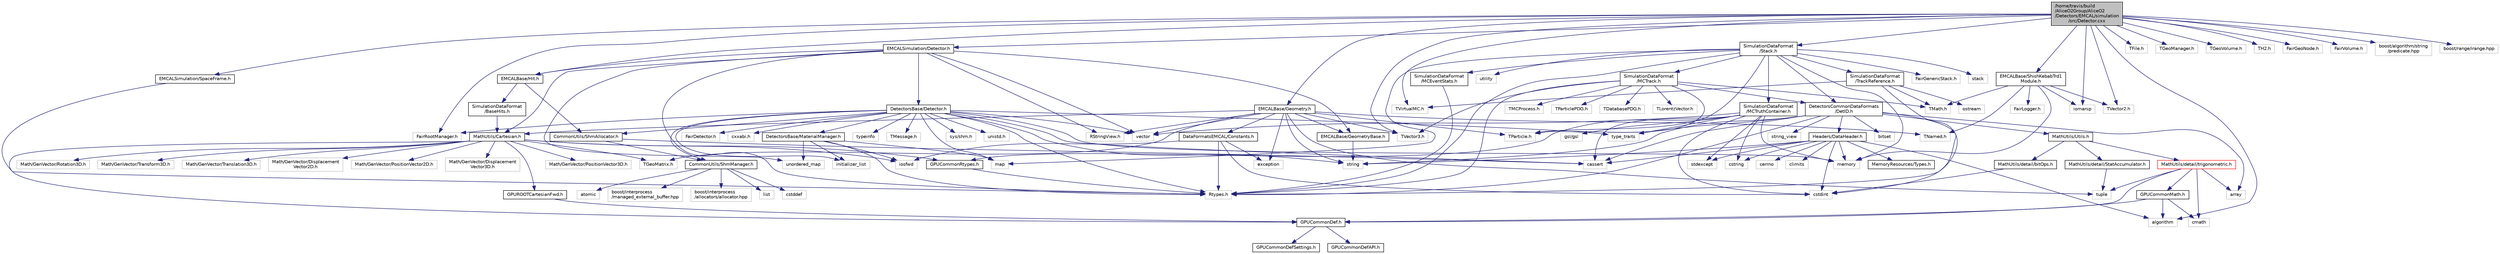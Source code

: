 digraph "/home/travis/build/AliceO2Group/AliceO2/Detectors/EMCAL/simulation/src/Detector.cxx"
{
 // INTERACTIVE_SVG=YES
  bgcolor="transparent";
  edge [fontname="Helvetica",fontsize="10",labelfontname="Helvetica",labelfontsize="10"];
  node [fontname="Helvetica",fontsize="10",shape=record];
  Node0 [label="/home/travis/build\l/AliceO2Group/AliceO2\l/Detectors/EMCAL/simulation\l/src/Detector.cxx",height=0.2,width=0.4,color="black", fillcolor="grey75", style="filled", fontcolor="black"];
  Node0 -> Node1 [color="midnightblue",fontsize="10",style="solid",fontname="Helvetica"];
  Node1 [label="algorithm",height=0.2,width=0.4,color="grey75"];
  Node0 -> Node2 [color="midnightblue",fontsize="10",style="solid",fontname="Helvetica"];
  Node2 [label="iomanip",height=0.2,width=0.4,color="grey75"];
  Node0 -> Node3 [color="midnightblue",fontsize="10",style="solid",fontname="Helvetica"];
  Node3 [label="TFile.h",height=0.2,width=0.4,color="grey75"];
  Node0 -> Node4 [color="midnightblue",fontsize="10",style="solid",fontname="Helvetica"];
  Node4 [label="TGeoManager.h",height=0.2,width=0.4,color="grey75"];
  Node0 -> Node5 [color="midnightblue",fontsize="10",style="solid",fontname="Helvetica"];
  Node5 [label="TGeoVolume.h",height=0.2,width=0.4,color="grey75"];
  Node0 -> Node6 [color="midnightblue",fontsize="10",style="solid",fontname="Helvetica"];
  Node6 [label="TH2.h",height=0.2,width=0.4,color="grey75"];
  Node0 -> Node7 [color="midnightblue",fontsize="10",style="solid",fontname="Helvetica"];
  Node7 [label="TVirtualMC.h",height=0.2,width=0.4,color="grey75"];
  Node0 -> Node8 [color="midnightblue",fontsize="10",style="solid",fontname="Helvetica"];
  Node8 [label="TVector2.h",height=0.2,width=0.4,color="grey75"];
  Node0 -> Node9 [color="midnightblue",fontsize="10",style="solid",fontname="Helvetica"];
  Node9 [label="TVector3.h",height=0.2,width=0.4,color="grey75"];
  Node0 -> Node10 [color="midnightblue",fontsize="10",style="solid",fontname="Helvetica"];
  Node10 [label="FairGeoNode.h",height=0.2,width=0.4,color="grey75"];
  Node0 -> Node11 [color="midnightblue",fontsize="10",style="solid",fontname="Helvetica"];
  Node11 [label="FairRootManager.h",height=0.2,width=0.4,color="grey75"];
  Node0 -> Node12 [color="midnightblue",fontsize="10",style="solid",fontname="Helvetica"];
  Node12 [label="FairVolume.h",height=0.2,width=0.4,color="grey75"];
  Node0 -> Node13 [color="midnightblue",fontsize="10",style="solid",fontname="Helvetica"];
  Node13 [label="EMCALBase/Geometry.h",height=0.2,width=0.4,color="black",URL="$dd/da8/EMCAL_2base_2include_2EMCALBase_2Geometry_8h.html"];
  Node13 -> Node14 [color="midnightblue",fontsize="10",style="solid",fontname="Helvetica"];
  Node14 [label="exception",height=0.2,width=0.4,color="grey75"];
  Node13 -> Node15 [color="midnightblue",fontsize="10",style="solid",fontname="Helvetica"];
  Node15 [label="string",height=0.2,width=0.4,color="grey75"];
  Node13 -> Node16 [color="midnightblue",fontsize="10",style="solid",fontname="Helvetica"];
  Node16 [label="tuple",height=0.2,width=0.4,color="grey75"];
  Node13 -> Node17 [color="midnightblue",fontsize="10",style="solid",fontname="Helvetica"];
  Node17 [label="vector",height=0.2,width=0.4,color="grey75"];
  Node13 -> Node18 [color="midnightblue",fontsize="10",style="solid",fontname="Helvetica"];
  Node18 [label="RStringView.h",height=0.2,width=0.4,color="grey75"];
  Node13 -> Node19 [color="midnightblue",fontsize="10",style="solid",fontname="Helvetica"];
  Node19 [label="TGeoMatrix.h",height=0.2,width=0.4,color="grey75"];
  Node13 -> Node20 [color="midnightblue",fontsize="10",style="solid",fontname="Helvetica"];
  Node20 [label="TNamed.h",height=0.2,width=0.4,color="grey75"];
  Node13 -> Node21 [color="midnightblue",fontsize="10",style="solid",fontname="Helvetica"];
  Node21 [label="TParticle.h",height=0.2,width=0.4,color="grey75"];
  Node13 -> Node9 [color="midnightblue",fontsize="10",style="solid",fontname="Helvetica"];
  Node13 -> Node22 [color="midnightblue",fontsize="10",style="solid",fontname="Helvetica"];
  Node22 [label="DataFormatsEMCAL/Constants.h",height=0.2,width=0.4,color="black",URL="$dd/dda/DataFormats_2Detectors_2EMCAL_2include_2DataFormatsEMCAL_2Constants_8h.html"];
  Node22 -> Node23 [color="midnightblue",fontsize="10",style="solid",fontname="Helvetica"];
  Node23 [label="Rtypes.h",height=0.2,width=0.4,color="grey75"];
  Node22 -> Node24 [color="midnightblue",fontsize="10",style="solid",fontname="Helvetica"];
  Node24 [label="iosfwd",height=0.2,width=0.4,color="grey75"];
  Node22 -> Node14 [color="midnightblue",fontsize="10",style="solid",fontname="Helvetica"];
  Node22 -> Node25 [color="midnightblue",fontsize="10",style="solid",fontname="Helvetica"];
  Node25 [label="cstdint",height=0.2,width=0.4,color="grey75"];
  Node13 -> Node26 [color="midnightblue",fontsize="10",style="solid",fontname="Helvetica"];
  Node26 [label="EMCALBase/GeometryBase.h",height=0.2,width=0.4,color="black",URL="$db/dcf/EMCAL_2base_2include_2EMCALBase_2GeometryBase_8h.html"];
  Node26 -> Node15 [color="midnightblue",fontsize="10",style="solid",fontname="Helvetica"];
  Node13 -> Node27 [color="midnightblue",fontsize="10",style="solid",fontname="Helvetica"];
  Node27 [label="MathUtils/Cartesian.h",height=0.2,width=0.4,color="black",URL="$dc/d73/Cartesian_8h.html"];
  Node27 -> Node28 [color="midnightblue",fontsize="10",style="solid",fontname="Helvetica"];
  Node28 [label="GPUCommonDef.h",height=0.2,width=0.4,color="black",URL="$df/d21/GPUCommonDef_8h.html"];
  Node28 -> Node29 [color="midnightblue",fontsize="10",style="solid",fontname="Helvetica"];
  Node29 [label="GPUCommonDefSettings.h",height=0.2,width=0.4,color="black",URL="$d5/d93/GPUCommonDefSettings_8h.html"];
  Node28 -> Node30 [color="midnightblue",fontsize="10",style="solid",fontname="Helvetica"];
  Node30 [label="GPUCommonDefAPI.h",height=0.2,width=0.4,color="black",URL="$da/d5a/GPUCommonDefAPI_8h.html"];
  Node27 -> Node31 [color="midnightblue",fontsize="10",style="solid",fontname="Helvetica"];
  Node31 [label="GPUCommonRtypes.h",height=0.2,width=0.4,color="black",URL="$d2/d45/GPUCommonRtypes_8h.html"];
  Node31 -> Node23 [color="midnightblue",fontsize="10",style="solid",fontname="Helvetica"];
  Node27 -> Node32 [color="midnightblue",fontsize="10",style="solid",fontname="Helvetica"];
  Node32 [label="Math/GenVector/Displacement\lVector3D.h",height=0.2,width=0.4,color="grey75"];
  Node27 -> Node33 [color="midnightblue",fontsize="10",style="solid",fontname="Helvetica"];
  Node33 [label="Math/GenVector/PositionVector3D.h",height=0.2,width=0.4,color="grey75"];
  Node27 -> Node34 [color="midnightblue",fontsize="10",style="solid",fontname="Helvetica"];
  Node34 [label="Math/GenVector/Rotation3D.h",height=0.2,width=0.4,color="grey75"];
  Node27 -> Node35 [color="midnightblue",fontsize="10",style="solid",fontname="Helvetica"];
  Node35 [label="Math/GenVector/Transform3D.h",height=0.2,width=0.4,color="grey75"];
  Node27 -> Node36 [color="midnightblue",fontsize="10",style="solid",fontname="Helvetica"];
  Node36 [label="Math/GenVector/Translation3D.h",height=0.2,width=0.4,color="grey75"];
  Node27 -> Node37 [color="midnightblue",fontsize="10",style="solid",fontname="Helvetica"];
  Node37 [label="Math/GenVector/Displacement\lVector2D.h",height=0.2,width=0.4,color="grey75"];
  Node27 -> Node38 [color="midnightblue",fontsize="10",style="solid",fontname="Helvetica"];
  Node38 [label="Math/GenVector/PositionVector2D.h",height=0.2,width=0.4,color="grey75"];
  Node27 -> Node19 [color="midnightblue",fontsize="10",style="solid",fontname="Helvetica"];
  Node27 -> Node24 [color="midnightblue",fontsize="10",style="solid",fontname="Helvetica"];
  Node27 -> Node39 [color="midnightblue",fontsize="10",style="solid",fontname="Helvetica"];
  Node39 [label="GPUROOTCartesianFwd.h",height=0.2,width=0.4,color="black",URL="$d1/da8/GPUROOTCartesianFwd_8h.html"];
  Node39 -> Node28 [color="midnightblue",fontsize="10",style="solid",fontname="Helvetica"];
  Node0 -> Node40 [color="midnightblue",fontsize="10",style="solid",fontname="Helvetica"];
  Node40 [label="EMCALBase/Hit.h",height=0.2,width=0.4,color="black",URL="$d8/d16/Detectors_2EMCAL_2base_2include_2EMCALBase_2Hit_8h.html"];
  Node40 -> Node41 [color="midnightblue",fontsize="10",style="solid",fontname="Helvetica"];
  Node41 [label="SimulationDataFormat\l/BaseHits.h",height=0.2,width=0.4,color="black",URL="$d4/d25/BaseHits_8h.html"];
  Node41 -> Node27 [color="midnightblue",fontsize="10",style="solid",fontname="Helvetica"];
  Node40 -> Node42 [color="midnightblue",fontsize="10",style="solid",fontname="Helvetica"];
  Node42 [label="CommonUtils/ShmAllocator.h",height=0.2,width=0.4,color="black",URL="$d0/d91/ShmAllocator_8h.html"];
  Node42 -> Node43 [color="midnightblue",fontsize="10",style="solid",fontname="Helvetica"];
  Node43 [label="CommonUtils/ShmManager.h",height=0.2,width=0.4,color="black",URL="$de/d61/ShmManager_8h.html"];
  Node43 -> Node44 [color="midnightblue",fontsize="10",style="solid",fontname="Helvetica"];
  Node44 [label="list",height=0.2,width=0.4,color="grey75"];
  Node43 -> Node45 [color="midnightblue",fontsize="10",style="solid",fontname="Helvetica"];
  Node45 [label="cstddef",height=0.2,width=0.4,color="grey75"];
  Node43 -> Node46 [color="midnightblue",fontsize="10",style="solid",fontname="Helvetica"];
  Node46 [label="atomic",height=0.2,width=0.4,color="grey75"];
  Node43 -> Node47 [color="midnightblue",fontsize="10",style="solid",fontname="Helvetica"];
  Node47 [label="boost/interprocess\l/managed_external_buffer.hpp",height=0.2,width=0.4,color="grey75"];
  Node43 -> Node48 [color="midnightblue",fontsize="10",style="solid",fontname="Helvetica"];
  Node48 [label="boost/interprocess\l/allocators/allocator.hpp",height=0.2,width=0.4,color="grey75"];
  Node42 -> Node49 [color="midnightblue",fontsize="10",style="solid",fontname="Helvetica"];
  Node49 [label="cassert",height=0.2,width=0.4,color="grey75"];
  Node0 -> Node50 [color="midnightblue",fontsize="10",style="solid",fontname="Helvetica"];
  Node50 [label="EMCALBase/ShishKebabTrd1\lModule.h",height=0.2,width=0.4,color="black",URL="$d8/d00/ShishKebabTrd1Module_8h.html"];
  Node50 -> Node2 [color="midnightblue",fontsize="10",style="solid",fontname="Helvetica"];
  Node50 -> Node51 [color="midnightblue",fontsize="10",style="solid",fontname="Helvetica"];
  Node51 [label="memory",height=0.2,width=0.4,color="grey75"];
  Node50 -> Node52 [color="midnightblue",fontsize="10",style="solid",fontname="Helvetica"];
  Node52 [label="TMath.h",height=0.2,width=0.4,color="grey75"];
  Node50 -> Node20 [color="midnightblue",fontsize="10",style="solid",fontname="Helvetica"];
  Node50 -> Node8 [color="midnightblue",fontsize="10",style="solid",fontname="Helvetica"];
  Node50 -> Node53 [color="midnightblue",fontsize="10",style="solid",fontname="Helvetica"];
  Node53 [label="FairLogger.h",height=0.2,width=0.4,color="grey75"];
  Node0 -> Node54 [color="midnightblue",fontsize="10",style="solid",fontname="Helvetica"];
  Node54 [label="EMCALSimulation/Detector.h",height=0.2,width=0.4,color="black",URL="$d8/d3d/EMCAL_2simulation_2include_2EMCALSimulation_2Detector_8h.html"];
  Node54 -> Node55 [color="midnightblue",fontsize="10",style="solid",fontname="Helvetica"];
  Node55 [label="DetectorsBase/Detector.h",height=0.2,width=0.4,color="black",URL="$d1/d3a/Base_2include_2DetectorsBase_2Detector_8h.html"];
  Node55 -> Node56 [color="midnightblue",fontsize="10",style="solid",fontname="Helvetica"];
  Node56 [label="map",height=0.2,width=0.4,color="grey75"];
  Node55 -> Node17 [color="midnightblue",fontsize="10",style="solid",fontname="Helvetica"];
  Node55 -> Node57 [color="midnightblue",fontsize="10",style="solid",fontname="Helvetica"];
  Node57 [label="initializer_list",height=0.2,width=0.4,color="grey75"];
  Node55 -> Node51 [color="midnightblue",fontsize="10",style="solid",fontname="Helvetica"];
  Node55 -> Node58 [color="midnightblue",fontsize="10",style="solid",fontname="Helvetica"];
  Node58 [label="FairDetector.h",height=0.2,width=0.4,color="grey75"];
  Node55 -> Node11 [color="midnightblue",fontsize="10",style="solid",fontname="Helvetica"];
  Node55 -> Node59 [color="midnightblue",fontsize="10",style="solid",fontname="Helvetica"];
  Node59 [label="DetectorsBase/MaterialManager.h",height=0.2,width=0.4,color="black",URL="$d0/d9a/MaterialManager_8h.html"];
  Node59 -> Node23 [color="midnightblue",fontsize="10",style="solid",fontname="Helvetica"];
  Node59 -> Node56 [color="midnightblue",fontsize="10",style="solid",fontname="Helvetica"];
  Node59 -> Node60 [color="midnightblue",fontsize="10",style="solid",fontname="Helvetica"];
  Node60 [label="unordered_map",height=0.2,width=0.4,color="grey75"];
  Node59 -> Node57 [color="midnightblue",fontsize="10",style="solid",fontname="Helvetica"];
  Node59 -> Node24 [color="midnightblue",fontsize="10",style="solid",fontname="Helvetica"];
  Node55 -> Node23 [color="midnightblue",fontsize="10",style="solid",fontname="Helvetica"];
  Node55 -> Node61 [color="midnightblue",fontsize="10",style="solid",fontname="Helvetica"];
  Node61 [label="cxxabi.h",height=0.2,width=0.4,color="grey75"];
  Node55 -> Node62 [color="midnightblue",fontsize="10",style="solid",fontname="Helvetica"];
  Node62 [label="typeinfo",height=0.2,width=0.4,color="grey75"];
  Node55 -> Node63 [color="midnightblue",fontsize="10",style="solid",fontname="Helvetica"];
  Node63 [label="type_traits",height=0.2,width=0.4,color="grey75"];
  Node55 -> Node15 [color="midnightblue",fontsize="10",style="solid",fontname="Helvetica"];
  Node55 -> Node64 [color="midnightblue",fontsize="10",style="solid",fontname="Helvetica"];
  Node64 [label="TMessage.h",height=0.2,width=0.4,color="grey75"];
  Node55 -> Node43 [color="midnightblue",fontsize="10",style="solid",fontname="Helvetica"];
  Node55 -> Node42 [color="midnightblue",fontsize="10",style="solid",fontname="Helvetica"];
  Node55 -> Node65 [color="midnightblue",fontsize="10",style="solid",fontname="Helvetica"];
  Node65 [label="sys/shm.h",height=0.2,width=0.4,color="grey75"];
  Node55 -> Node66 [color="midnightblue",fontsize="10",style="solid",fontname="Helvetica"];
  Node66 [label="unistd.h",height=0.2,width=0.4,color="grey75"];
  Node55 -> Node49 [color="midnightblue",fontsize="10",style="solid",fontname="Helvetica"];
  Node54 -> Node40 [color="midnightblue",fontsize="10",style="solid",fontname="Helvetica"];
  Node54 -> Node26 [color="midnightblue",fontsize="10",style="solid",fontname="Helvetica"];
  Node54 -> Node27 [color="midnightblue",fontsize="10",style="solid",fontname="Helvetica"];
  Node54 -> Node18 [color="midnightblue",fontsize="10",style="solid",fontname="Helvetica"];
  Node54 -> Node23 [color="midnightblue",fontsize="10",style="solid",fontname="Helvetica"];
  Node54 -> Node17 [color="midnightblue",fontsize="10",style="solid",fontname="Helvetica"];
  Node54 -> Node60 [color="midnightblue",fontsize="10",style="solid",fontname="Helvetica"];
  Node0 -> Node67 [color="midnightblue",fontsize="10",style="solid",fontname="Helvetica"];
  Node67 [label="EMCALSimulation/SpaceFrame.h",height=0.2,width=0.4,color="black",URL="$d0/d7b/SpaceFrame_8h.html"];
  Node67 -> Node23 [color="midnightblue",fontsize="10",style="solid",fontname="Helvetica"];
  Node0 -> Node68 [color="midnightblue",fontsize="10",style="solid",fontname="Helvetica"];
  Node68 [label="SimulationDataFormat\l/Stack.h",height=0.2,width=0.4,color="black",URL="$d4/d03/simulation_2include_2SimulationDataFormat_2Stack_8h.html"];
  Node68 -> Node69 [color="midnightblue",fontsize="10",style="solid",fontname="Helvetica"];
  Node69 [label="DetectorsCommonDataFormats\l/DetID.h",height=0.2,width=0.4,color="black",URL="$d6/d31/DetID_8h.html"];
  Node69 -> Node23 [color="midnightblue",fontsize="10",style="solid",fontname="Helvetica"];
  Node69 -> Node70 [color="midnightblue",fontsize="10",style="solid",fontname="Helvetica"];
  Node70 [label="array",height=0.2,width=0.4,color="grey75"];
  Node69 -> Node71 [color="midnightblue",fontsize="10",style="solid",fontname="Helvetica"];
  Node71 [label="bitset",height=0.2,width=0.4,color="grey75"];
  Node69 -> Node49 [color="midnightblue",fontsize="10",style="solid",fontname="Helvetica"];
  Node69 -> Node25 [color="midnightblue",fontsize="10",style="solid",fontname="Helvetica"];
  Node69 -> Node72 [color="midnightblue",fontsize="10",style="solid",fontname="Helvetica"];
  Node72 [label="string_view",height=0.2,width=0.4,color="grey75"];
  Node69 -> Node15 [color="midnightblue",fontsize="10",style="solid",fontname="Helvetica"];
  Node69 -> Node63 [color="midnightblue",fontsize="10",style="solid",fontname="Helvetica"];
  Node69 -> Node73 [color="midnightblue",fontsize="10",style="solid",fontname="Helvetica"];
  Node73 [label="MathUtils/Utils.h",height=0.2,width=0.4,color="black",URL="$d9/d52/Common_2MathUtils_2include_2MathUtils_2Utils_8h.html"];
  Node73 -> Node74 [color="midnightblue",fontsize="10",style="solid",fontname="Helvetica"];
  Node74 [label="MathUtils/detail/bitOps.h",height=0.2,width=0.4,color="black",URL="$de/def/bitOps_8h.html"];
  Node74 -> Node25 [color="midnightblue",fontsize="10",style="solid",fontname="Helvetica"];
  Node73 -> Node75 [color="midnightblue",fontsize="10",style="solid",fontname="Helvetica"];
  Node75 [label="MathUtils/detail/StatAccumulator.h",height=0.2,width=0.4,color="black",URL="$d3/dfc/StatAccumulator_8h.html"];
  Node75 -> Node16 [color="midnightblue",fontsize="10",style="solid",fontname="Helvetica"];
  Node73 -> Node76 [color="midnightblue",fontsize="10",style="solid",fontname="Helvetica"];
  Node76 [label="MathUtils/detail/trigonometric.h",height=0.2,width=0.4,color="red",URL="$dd/d7d/trigonometric_8h.html"];
  Node76 -> Node70 [color="midnightblue",fontsize="10",style="solid",fontname="Helvetica"];
  Node76 -> Node77 [color="midnightblue",fontsize="10",style="solid",fontname="Helvetica"];
  Node77 [label="cmath",height=0.2,width=0.4,color="grey75"];
  Node76 -> Node16 [color="midnightblue",fontsize="10",style="solid",fontname="Helvetica"];
  Node76 -> Node28 [color="midnightblue",fontsize="10",style="solid",fontname="Helvetica"];
  Node76 -> Node78 [color="midnightblue",fontsize="10",style="solid",fontname="Helvetica"];
  Node78 [label="GPUCommonMath.h",height=0.2,width=0.4,color="black",URL="$d6/da2/GPUCommonMath_8h.html"];
  Node78 -> Node28 [color="midnightblue",fontsize="10",style="solid",fontname="Helvetica"];
  Node78 -> Node77 [color="midnightblue",fontsize="10",style="solid",fontname="Helvetica"];
  Node78 -> Node1 [color="midnightblue",fontsize="10",style="solid",fontname="Helvetica"];
  Node69 -> Node80 [color="midnightblue",fontsize="10",style="solid",fontname="Helvetica"];
  Node80 [label="Headers/DataHeader.h",height=0.2,width=0.4,color="black",URL="$dc/dcd/DataHeader_8h.html"];
  Node80 -> Node25 [color="midnightblue",fontsize="10",style="solid",fontname="Helvetica"];
  Node80 -> Node51 [color="midnightblue",fontsize="10",style="solid",fontname="Helvetica"];
  Node80 -> Node49 [color="midnightblue",fontsize="10",style="solid",fontname="Helvetica"];
  Node80 -> Node81 [color="midnightblue",fontsize="10",style="solid",fontname="Helvetica"];
  Node81 [label="cstring",height=0.2,width=0.4,color="grey75"];
  Node80 -> Node1 [color="midnightblue",fontsize="10",style="solid",fontname="Helvetica"];
  Node80 -> Node82 [color="midnightblue",fontsize="10",style="solid",fontname="Helvetica"];
  Node82 [label="stdexcept",height=0.2,width=0.4,color="grey75"];
  Node80 -> Node15 [color="midnightblue",fontsize="10",style="solid",fontname="Helvetica"];
  Node80 -> Node83 [color="midnightblue",fontsize="10",style="solid",fontname="Helvetica"];
  Node83 [label="climits",height=0.2,width=0.4,color="grey75"];
  Node80 -> Node84 [color="midnightblue",fontsize="10",style="solid",fontname="Helvetica"];
  Node84 [label="MemoryResources/Types.h",height=0.2,width=0.4,color="black",URL="$d7/df8/Types_8h.html"];
  Node80 -> Node85 [color="midnightblue",fontsize="10",style="solid",fontname="Helvetica"];
  Node85 [label="cerrno",height=0.2,width=0.4,color="grey75"];
  Node68 -> Node86 [color="midnightblue",fontsize="10",style="solid",fontname="Helvetica"];
  Node86 [label="FairGenericStack.h",height=0.2,width=0.4,color="grey75"];
  Node68 -> Node87 [color="midnightblue",fontsize="10",style="solid",fontname="Helvetica"];
  Node87 [label="SimulationDataFormat\l/MCTrack.h",height=0.2,width=0.4,color="black",URL="$d2/de2/MCTrack_8h.html",tooltip="Definition of the MCTrack class. "];
  Node87 -> Node69 [color="midnightblue",fontsize="10",style="solid",fontname="Helvetica"];
  Node87 -> Node23 [color="midnightblue",fontsize="10",style="solid",fontname="Helvetica"];
  Node87 -> Node88 [color="midnightblue",fontsize="10",style="solid",fontname="Helvetica"];
  Node88 [label="TDatabasePDG.h",height=0.2,width=0.4,color="grey75"];
  Node87 -> Node89 [color="midnightblue",fontsize="10",style="solid",fontname="Helvetica"];
  Node89 [label="TLorentzVector.h",height=0.2,width=0.4,color="grey75"];
  Node87 -> Node90 [color="midnightblue",fontsize="10",style="solid",fontname="Helvetica"];
  Node90 [label="TMCProcess.h",height=0.2,width=0.4,color="grey75"];
  Node87 -> Node52 [color="midnightblue",fontsize="10",style="solid",fontname="Helvetica"];
  Node87 -> Node21 [color="midnightblue",fontsize="10",style="solid",fontname="Helvetica"];
  Node87 -> Node91 [color="midnightblue",fontsize="10",style="solid",fontname="Helvetica"];
  Node91 [label="TParticlePDG.h",height=0.2,width=0.4,color="grey75"];
  Node87 -> Node9 [color="midnightblue",fontsize="10",style="solid",fontname="Helvetica"];
  Node68 -> Node92 [color="midnightblue",fontsize="10",style="solid",fontname="Helvetica"];
  Node92 [label="SimulationDataFormat\l/MCTruthContainer.h",height=0.2,width=0.4,color="black",URL="$db/d14/MCTruthContainer_8h.html",tooltip="Definition of a container to keep Monte Carlo truth external to simulation objects. "];
  Node92 -> Node31 [color="midnightblue",fontsize="10",style="solid",fontname="Helvetica"];
  Node92 -> Node25 [color="midnightblue",fontsize="10",style="solid",fontname="Helvetica"];
  Node92 -> Node49 [color="midnightblue",fontsize="10",style="solid",fontname="Helvetica"];
  Node92 -> Node82 [color="midnightblue",fontsize="10",style="solid",fontname="Helvetica"];
  Node92 -> Node93 [color="midnightblue",fontsize="10",style="solid",fontname="Helvetica"];
  Node93 [label="gsl/gsl",height=0.2,width=0.4,color="grey75"];
  Node92 -> Node63 [color="midnightblue",fontsize="10",style="solid",fontname="Helvetica"];
  Node92 -> Node81 [color="midnightblue",fontsize="10",style="solid",fontname="Helvetica"];
  Node92 -> Node51 [color="midnightblue",fontsize="10",style="solid",fontname="Helvetica"];
  Node92 -> Node17 [color="midnightblue",fontsize="10",style="solid",fontname="Helvetica"];
  Node68 -> Node94 [color="midnightblue",fontsize="10",style="solid",fontname="Helvetica"];
  Node94 [label="SimulationDataFormat\l/TrackReference.h",height=0.2,width=0.4,color="black",URL="$d5/dbe/TrackReference_8h.html"];
  Node94 -> Node7 [color="midnightblue",fontsize="10",style="solid",fontname="Helvetica"];
  Node94 -> Node95 [color="midnightblue",fontsize="10",style="solid",fontname="Helvetica"];
  Node95 [label="ostream",height=0.2,width=0.4,color="grey75"];
  Node94 -> Node23 [color="midnightblue",fontsize="10",style="solid",fontname="Helvetica"];
  Node94 -> Node52 [color="midnightblue",fontsize="10",style="solid",fontname="Helvetica"];
  Node68 -> Node96 [color="midnightblue",fontsize="10",style="solid",fontname="Helvetica"];
  Node96 [label="SimulationDataFormat\l/MCEventStats.h",height=0.2,width=0.4,color="black",URL="$d6/d9d/MCEventStats_8h.html"];
  Node96 -> Node23 [color="midnightblue",fontsize="10",style="solid",fontname="Helvetica"];
  Node68 -> Node23 [color="midnightblue",fontsize="10",style="solid",fontname="Helvetica"];
  Node68 -> Node21 [color="midnightblue",fontsize="10",style="solid",fontname="Helvetica"];
  Node68 -> Node56 [color="midnightblue",fontsize="10",style="solid",fontname="Helvetica"];
  Node68 -> Node51 [color="midnightblue",fontsize="10",style="solid",fontname="Helvetica"];
  Node68 -> Node97 [color="midnightblue",fontsize="10",style="solid",fontname="Helvetica"];
  Node97 [label="stack",height=0.2,width=0.4,color="grey75"];
  Node68 -> Node98 [color="midnightblue",fontsize="10",style="solid",fontname="Helvetica"];
  Node98 [label="utility",height=0.2,width=0.4,color="grey75"];
  Node0 -> Node99 [color="midnightblue",fontsize="10",style="solid",fontname="Helvetica"];
  Node99 [label="boost/algorithm/string\l/predicate.hpp",height=0.2,width=0.4,color="grey75"];
  Node0 -> Node100 [color="midnightblue",fontsize="10",style="solid",fontname="Helvetica"];
  Node100 [label="boost/range/irange.hpp",height=0.2,width=0.4,color="grey75"];
}
